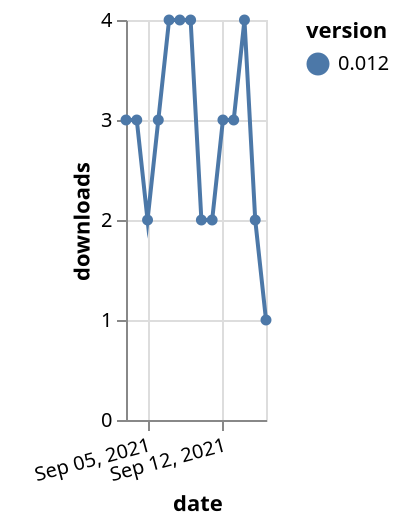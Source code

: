 {"$schema": "https://vega.github.io/schema/vega-lite/v5.json", "description": "A simple bar chart with embedded data.", "data": {"values": [{"date": "2021-09-03", "total": 2872, "delta": 3, "version": "0.012"}, {"date": "2021-09-04", "total": 2875, "delta": 3, "version": "0.012"}, {"date": "2021-09-05", "total": 2877, "delta": 2, "version": "0.012"}, {"date": "2021-09-06", "total": 2880, "delta": 3, "version": "0.012"}, {"date": "2021-09-07", "total": 2884, "delta": 4, "version": "0.012"}, {"date": "2021-09-08", "total": 2888, "delta": 4, "version": "0.012"}, {"date": "2021-09-09", "total": 2892, "delta": 4, "version": "0.012"}, {"date": "2021-09-10", "total": 2894, "delta": 2, "version": "0.012"}, {"date": "2021-09-11", "total": 2896, "delta": 2, "version": "0.012"}, {"date": "2021-09-12", "total": 2899, "delta": 3, "version": "0.012"}, {"date": "2021-09-13", "total": 2902, "delta": 3, "version": "0.012"}, {"date": "2021-09-14", "total": 2906, "delta": 4, "version": "0.012"}, {"date": "2021-09-15", "total": 2908, "delta": 2, "version": "0.012"}, {"date": "2021-09-16", "total": 2909, "delta": 1, "version": "0.012"}]}, "width": "container", "mark": {"type": "line", "point": {"filled": true}}, "encoding": {"x": {"field": "date", "type": "temporal", "timeUnit": "yearmonthdate", "title": "date", "axis": {"labelAngle": -15}}, "y": {"field": "delta", "type": "quantitative", "title": "downloads"}, "color": {"field": "version", "type": "nominal"}, "tooltip": {"field": "delta"}}}